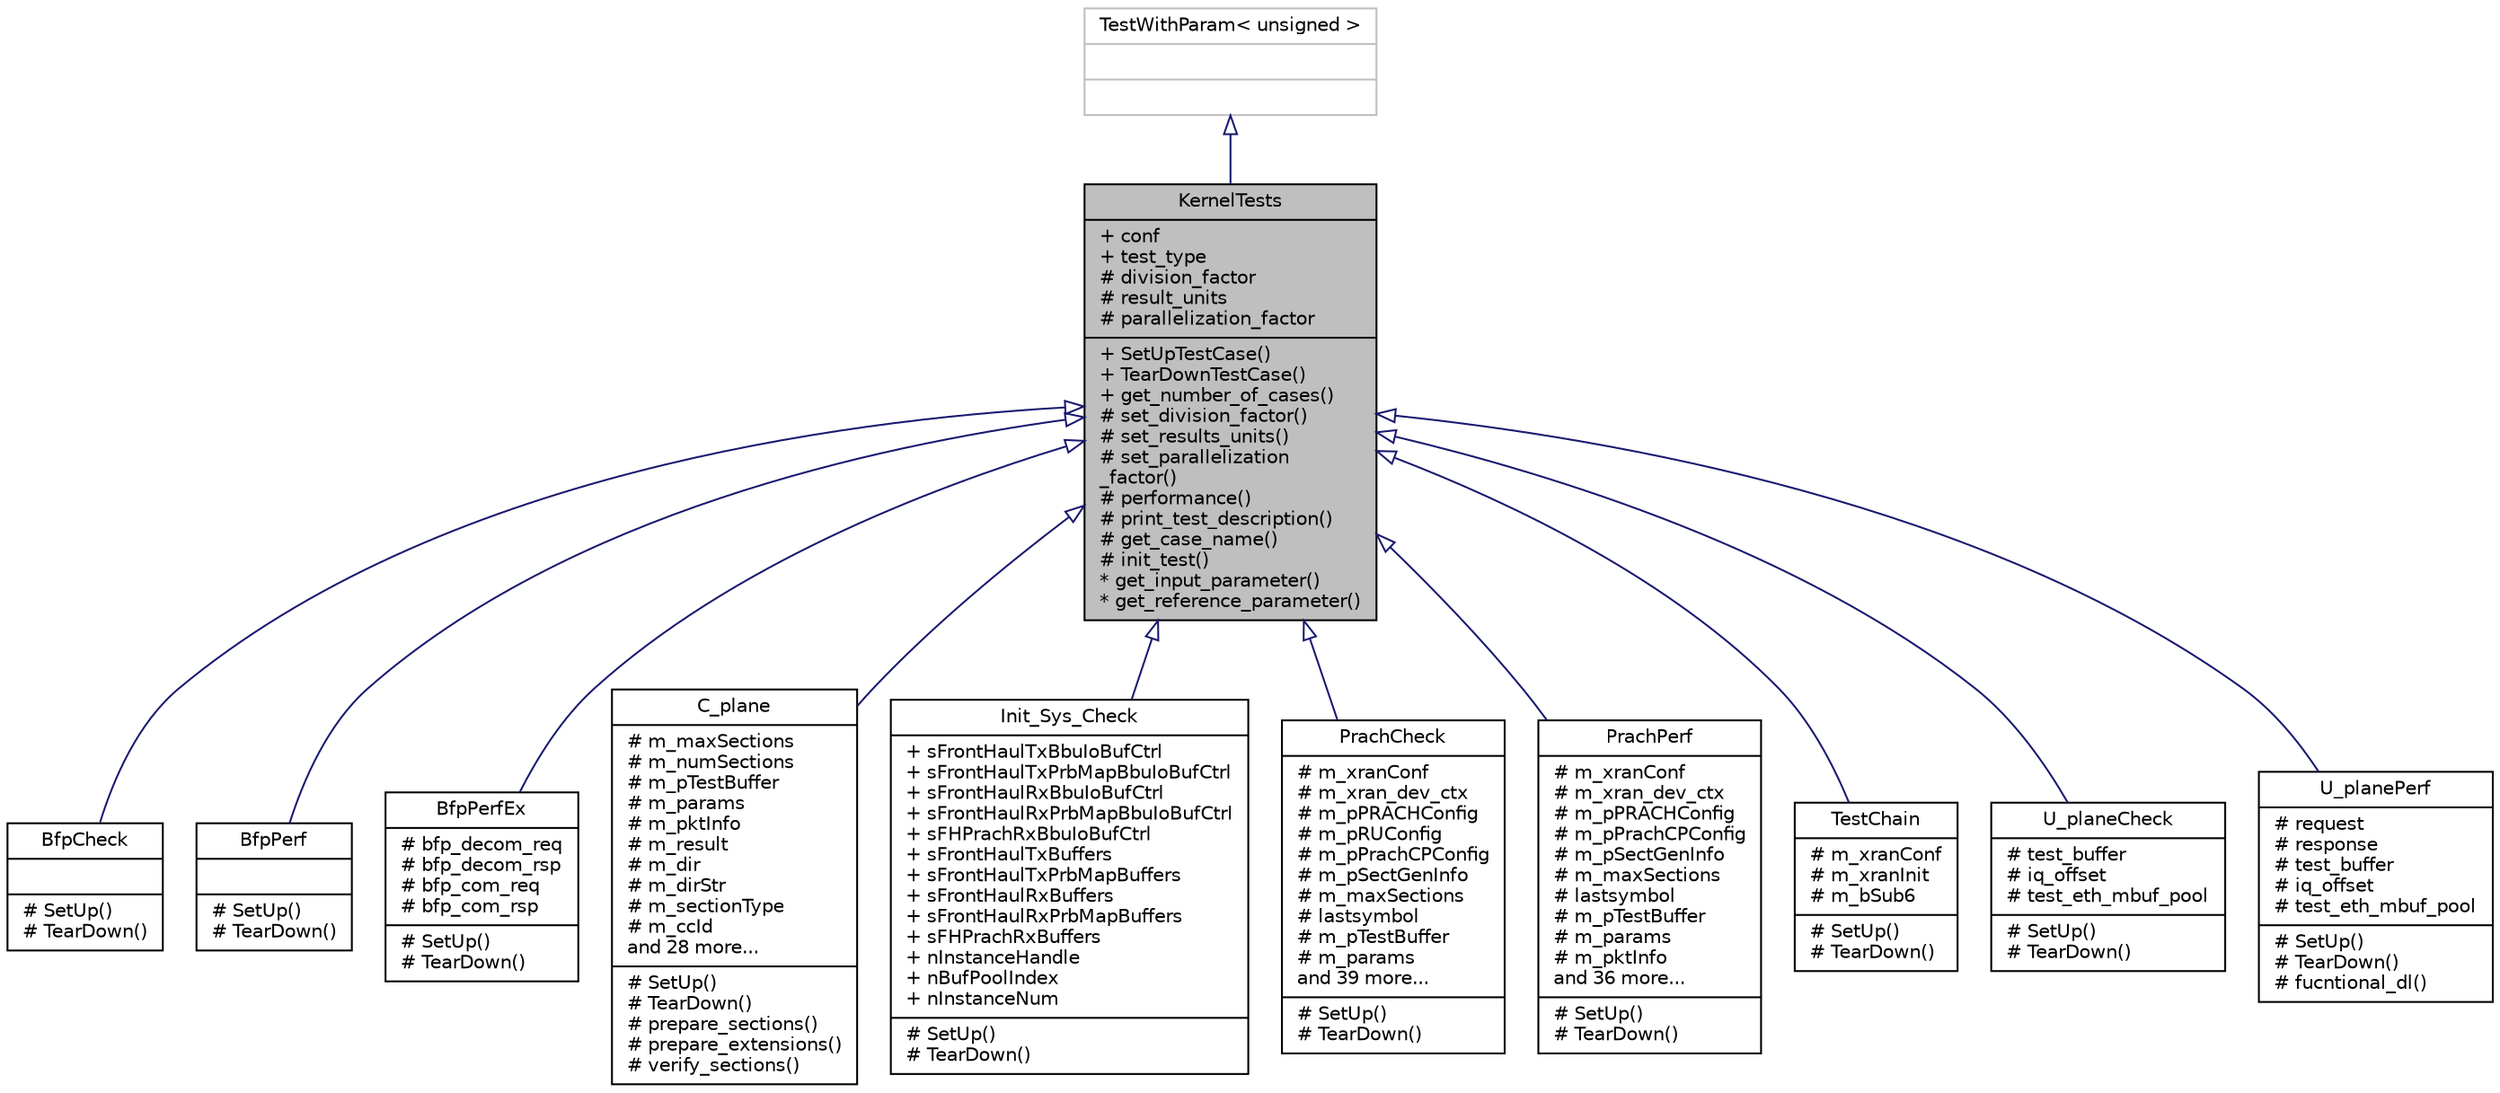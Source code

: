 digraph "KernelTests"
{
 // LATEX_PDF_SIZE
  edge [fontname="Helvetica",fontsize="10",labelfontname="Helvetica",labelfontsize="10"];
  node [fontname="Helvetica",fontsize="10",shape=record];
  Node1 [label="{KernelTests\n|+ conf\l+ test_type\l# division_factor\l# result_units\l# parallelization_factor\l|+ SetUpTestCase()\l+ TearDownTestCase()\l+ get_number_of_cases()\l# set_division_factor()\l# set_results_units()\l# set_parallelization\l_factor()\l# performance()\l# print_test_description()\l# get_case_name()\l# init_test()\l* get_input_parameter()\l* get_reference_parameter()\l}",height=0.2,width=0.4,color="black", fillcolor="grey75", style="filled", fontcolor="black",tooltip=" "];
  Node2 -> Node1 [dir="back",color="midnightblue",fontsize="10",style="solid",arrowtail="onormal",fontname="Helvetica"];
  Node2 [label="{TestWithParam\< unsigned \>\n||}",height=0.2,width=0.4,color="grey75", fillcolor="white", style="filled",tooltip=" "];
  Node1 -> Node3 [dir="back",color="midnightblue",fontsize="10",style="solid",arrowtail="onormal",fontname="Helvetica"];
  Node3 [label="{BfpCheck\n||# SetUp()\l# TearDown()\l}",height=0.2,width=0.4,color="black", fillcolor="white", style="filled",URL="$class_bfp_check.html",tooltip=" "];
  Node1 -> Node4 [dir="back",color="midnightblue",fontsize="10",style="solid",arrowtail="onormal",fontname="Helvetica"];
  Node4 [label="{BfpPerf\n||# SetUp()\l# TearDown()\l}",height=0.2,width=0.4,color="black", fillcolor="white", style="filled",URL="$class_bfp_perf.html",tooltip=" "];
  Node1 -> Node5 [dir="back",color="midnightblue",fontsize="10",style="solid",arrowtail="onormal",fontname="Helvetica"];
  Node5 [label="{BfpPerfEx\n|# bfp_decom_req\l# bfp_decom_rsp\l# bfp_com_req\l# bfp_com_rsp\l|# SetUp()\l# TearDown()\l}",height=0.2,width=0.4,color="black", fillcolor="white", style="filled",URL="$class_bfp_perf_ex.html",tooltip=" "];
  Node1 -> Node6 [dir="back",color="midnightblue",fontsize="10",style="solid",arrowtail="onormal",fontname="Helvetica"];
  Node6 [label="{C_plane\n|# m_maxSections\l# m_numSections\l# m_pTestBuffer\l# m_params\l# m_pktInfo\l# m_result\l# m_dir\l# m_dirStr\l# m_sectionType\l# m_ccId\land 28 more...\l|# SetUp()\l# TearDown()\l# prepare_sections()\l# prepare_extensions()\l# verify_sections()\l}",height=0.2,width=0.4,color="black", fillcolor="white", style="filled",URL="$class_c__plane.html",tooltip=" "];
  Node1 -> Node7 [dir="back",color="midnightblue",fontsize="10",style="solid",arrowtail="onormal",fontname="Helvetica"];
  Node7 [label="{Init_Sys_Check\n|+ sFrontHaulTxBbuIoBufCtrl\l+ sFrontHaulTxPrbMapBbuIoBufCtrl\l+ sFrontHaulRxBbuIoBufCtrl\l+ sFrontHaulRxPrbMapBbuIoBufCtrl\l+ sFHPrachRxBbuIoBufCtrl\l+ sFrontHaulTxBuffers\l+ sFrontHaulTxPrbMapBuffers\l+ sFrontHaulRxBuffers\l+ sFrontHaulRxPrbMapBuffers\l+ sFHPrachRxBuffers\l+ nInstanceHandle\l+ nBufPoolIndex\l+ nInstanceNum\l|# SetUp()\l# TearDown()\l}",height=0.2,width=0.4,color="black", fillcolor="white", style="filled",URL="$class_init___sys___check.html",tooltip=" "];
  Node1 -> Node8 [dir="back",color="midnightblue",fontsize="10",style="solid",arrowtail="onormal",fontname="Helvetica"];
  Node8 [label="{PrachCheck\n|# m_xranConf\l# m_xran_dev_ctx\l# m_pPRACHConfig\l# m_pRUConfig\l# m_pPrachCPConfig\l# m_pSectGenInfo\l# m_maxSections\l# lastsymbol\l# m_pTestBuffer\l# m_params\land 39 more...\l|# SetUp()\l# TearDown()\l}",height=0.2,width=0.4,color="black", fillcolor="white", style="filled",URL="$class_prach_check.html",tooltip=" "];
  Node1 -> Node9 [dir="back",color="midnightblue",fontsize="10",style="solid",arrowtail="onormal",fontname="Helvetica"];
  Node9 [label="{PrachPerf\n|# m_xranConf\l# m_xran_dev_ctx\l# m_pPRACHConfig\l# m_pPrachCPConfig\l# m_pSectGenInfo\l# m_maxSections\l# lastsymbol\l# m_pTestBuffer\l# m_params\l# m_pktInfo\land 36 more...\l|# SetUp()\l# TearDown()\l}",height=0.2,width=0.4,color="black", fillcolor="white", style="filled",URL="$class_prach_perf.html",tooltip=" "];
  Node1 -> Node10 [dir="back",color="midnightblue",fontsize="10",style="solid",arrowtail="onormal",fontname="Helvetica"];
  Node10 [label="{TestChain\n|# m_xranConf\l# m_xranInit\l# m_bSub6\l|# SetUp()\l# TearDown()\l}",height=0.2,width=0.4,color="black", fillcolor="white", style="filled",URL="$class_test_chain.html",tooltip=" "];
  Node1 -> Node11 [dir="back",color="midnightblue",fontsize="10",style="solid",arrowtail="onormal",fontname="Helvetica"];
  Node11 [label="{U_planeCheck\n|# test_buffer\l# iq_offset\l# test_eth_mbuf_pool\l|# SetUp()\l# TearDown()\l}",height=0.2,width=0.4,color="black", fillcolor="white", style="filled",URL="$class_u__plane_check.html",tooltip=" "];
  Node1 -> Node12 [dir="back",color="midnightblue",fontsize="10",style="solid",arrowtail="onormal",fontname="Helvetica"];
  Node12 [label="{U_planePerf\n|# request\l# response\l# test_buffer\l# iq_offset\l# test_eth_mbuf_pool\l|# SetUp()\l# TearDown()\l# fucntional_dl()\l}",height=0.2,width=0.4,color="black", fillcolor="white", style="filled",URL="$class_u__plane_perf.html",tooltip=" "];
}
